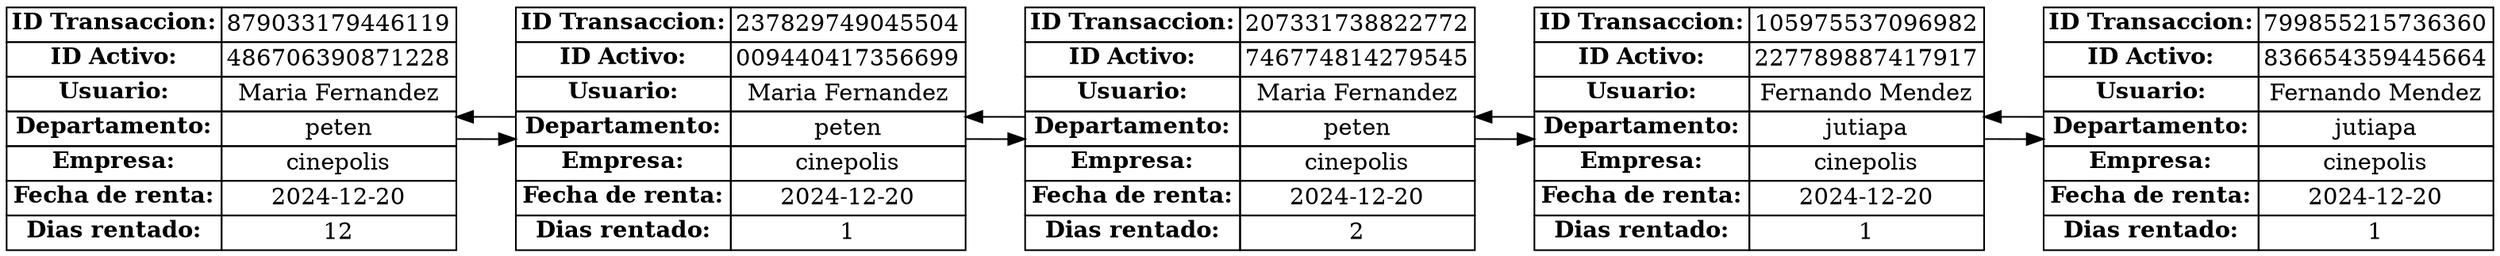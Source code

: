 digraph Transacciones {
    rankdir=LR;
    node [shape=none, margin=0];
    "879033179446119" [label=<<TABLE BORDER="0" CELLBORDER="1" CELLSPACING="0"><TR><TD><B>ID Transaccion:</B></TD><TD>879033179446119</TD></TR><TR><TD><B>ID Activo:</B></TD><TD>486706390871228</TD></TR><TR><TD><B>Usuario:</B></TD><TD>Maria Fernandez</TD></TR><TR><TD><B>Departamento:</B></TD><TD>peten</TD></TR><TR><TD><B>Empresa:</B></TD><TD>cinepolis</TD></TR><TR><TD><B>Fecha de renta:</B></TD><TD>2024-12-20</TD></TR><TR><TD><B>Dias rentado:</B></TD><TD>12</TD></TR></TABLE>>];
    "237829749045504" [label=<<TABLE BORDER="0" CELLBORDER="1" CELLSPACING="0"><TR><TD><B>ID Transaccion:</B></TD><TD>237829749045504</TD></TR><TR><TD><B>ID Activo:</B></TD><TD>009440417356699</TD></TR><TR><TD><B>Usuario:</B></TD><TD>Maria Fernandez</TD></TR><TR><TD><B>Departamento:</B></TD><TD>peten</TD></TR><TR><TD><B>Empresa:</B></TD><TD>cinepolis</TD></TR><TR><TD><B>Fecha de renta:</B></TD><TD>2024-12-20</TD></TR><TR><TD><B>Dias rentado:</B></TD><TD>1</TD></TR></TABLE>>];
    "207331738822772" [label=<<TABLE BORDER="0" CELLBORDER="1" CELLSPACING="0"><TR><TD><B>ID Transaccion:</B></TD><TD>207331738822772</TD></TR><TR><TD><B>ID Activo:</B></TD><TD>746774814279545</TD></TR><TR><TD><B>Usuario:</B></TD><TD>Maria Fernandez</TD></TR><TR><TD><B>Departamento:</B></TD><TD>peten</TD></TR><TR><TD><B>Empresa:</B></TD><TD>cinepolis</TD></TR><TR><TD><B>Fecha de renta:</B></TD><TD>2024-12-20</TD></TR><TR><TD><B>Dias rentado:</B></TD><TD>2</TD></TR></TABLE>>];
    "105975537096982" [label=<<TABLE BORDER="0" CELLBORDER="1" CELLSPACING="0"><TR><TD><B>ID Transaccion:</B></TD><TD>105975537096982</TD></TR><TR><TD><B>ID Activo:</B></TD><TD>227789887417917</TD></TR><TR><TD><B>Usuario:</B></TD><TD>Fernando Mendez</TD></TR><TR><TD><B>Departamento:</B></TD><TD>jutiapa</TD></TR><TR><TD><B>Empresa:</B></TD><TD>cinepolis</TD></TR><TR><TD><B>Fecha de renta:</B></TD><TD>2024-12-20</TD></TR><TR><TD><B>Dias rentado:</B></TD><TD>1</TD></TR></TABLE>>];
    "799855215736360" [label=<<TABLE BORDER="0" CELLBORDER="1" CELLSPACING="0"><TR><TD><B>ID Transaccion:</B></TD><TD>799855215736360</TD></TR><TR><TD><B>ID Activo:</B></TD><TD>836654359445664</TD></TR><TR><TD><B>Usuario:</B></TD><TD>Fernando Mendez</TD></TR><TR><TD><B>Departamento:</B></TD><TD>jutiapa</TD></TR><TR><TD><B>Empresa:</B></TD><TD>cinepolis</TD></TR><TR><TD><B>Fecha de renta:</B></TD><TD>2024-12-20</TD></TR><TR><TD><B>Dias rentado:</B></TD><TD>1</TD></TR></TABLE>>];
    "879033179446119" -> "237829749045504";
    "237829749045504" -> "207331738822772";
    "237829749045504" -> "879033179446119" 
    "207331738822772" -> "105975537096982";
    "207331738822772" -> "237829749045504" 
    "105975537096982" -> "799855215736360";
    "105975537096982" -> "207331738822772" 
    "799855215736360" -> "105975537096982" 
}
